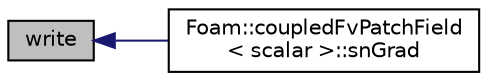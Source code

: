 digraph "write"
{
  bgcolor="transparent";
  edge [fontname="Helvetica",fontsize="10",labelfontname="Helvetica",labelfontsize="10"];
  node [fontname="Helvetica",fontsize="10",shape=record];
  rankdir="LR";
  Node1 [label="write",height=0.2,width=0.4,color="black", fillcolor="grey75", style="filled", fontcolor="black"];
  Node1 -> Node2 [dir="back",color="midnightblue",fontsize="10",style="solid",fontname="Helvetica"];
  Node2 [label="Foam::coupledFvPatchField\l\< scalar \>::snGrad",height=0.2,width=0.4,color="black",URL="$a00420.html#a8fad3499809abc76315bdd9b48584636",tooltip="Return patch-normal gradient. "];
}
